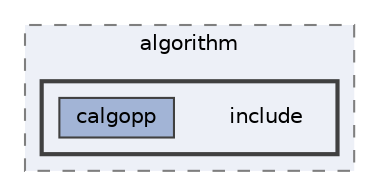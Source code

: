 digraph "lib/algorithm/include"
{
 // LATEX_PDF_SIZE
  bgcolor="transparent";
  edge [fontname=Helvetica,fontsize=10,labelfontname=Helvetica,labelfontsize=10];
  node [fontname=Helvetica,fontsize=10,shape=box,height=0.2,width=0.4];
  compound=true
  subgraph clusterdir_f5dd86dbd9583e7b6fc3983d3949da68 {
    graph [ bgcolor="#edf0f7", pencolor="grey50", label="algorithm", fontname=Helvetica,fontsize=10 style="filled,dashed", URL="dir_f5dd86dbd9583e7b6fc3983d3949da68.html",tooltip=""]
  subgraph clusterdir_9a97ad998015a048f4ab0c3f00568bf1 {
    graph [ bgcolor="#edf0f7", pencolor="grey25", label="", fontname=Helvetica,fontsize=10 style="filled,bold", URL="dir_9a97ad998015a048f4ab0c3f00568bf1.html",tooltip=""]
    dir_9a97ad998015a048f4ab0c3f00568bf1 [shape=plaintext, label="include"];
  dir_54e360b79649e752a54a4ed7c16747b9 [label="calgopp", fillcolor="#a2b4d6", color="grey25", style="filled", URL="dir_54e360b79649e752a54a4ed7c16747b9.html",tooltip=""];
  }
  }
}
